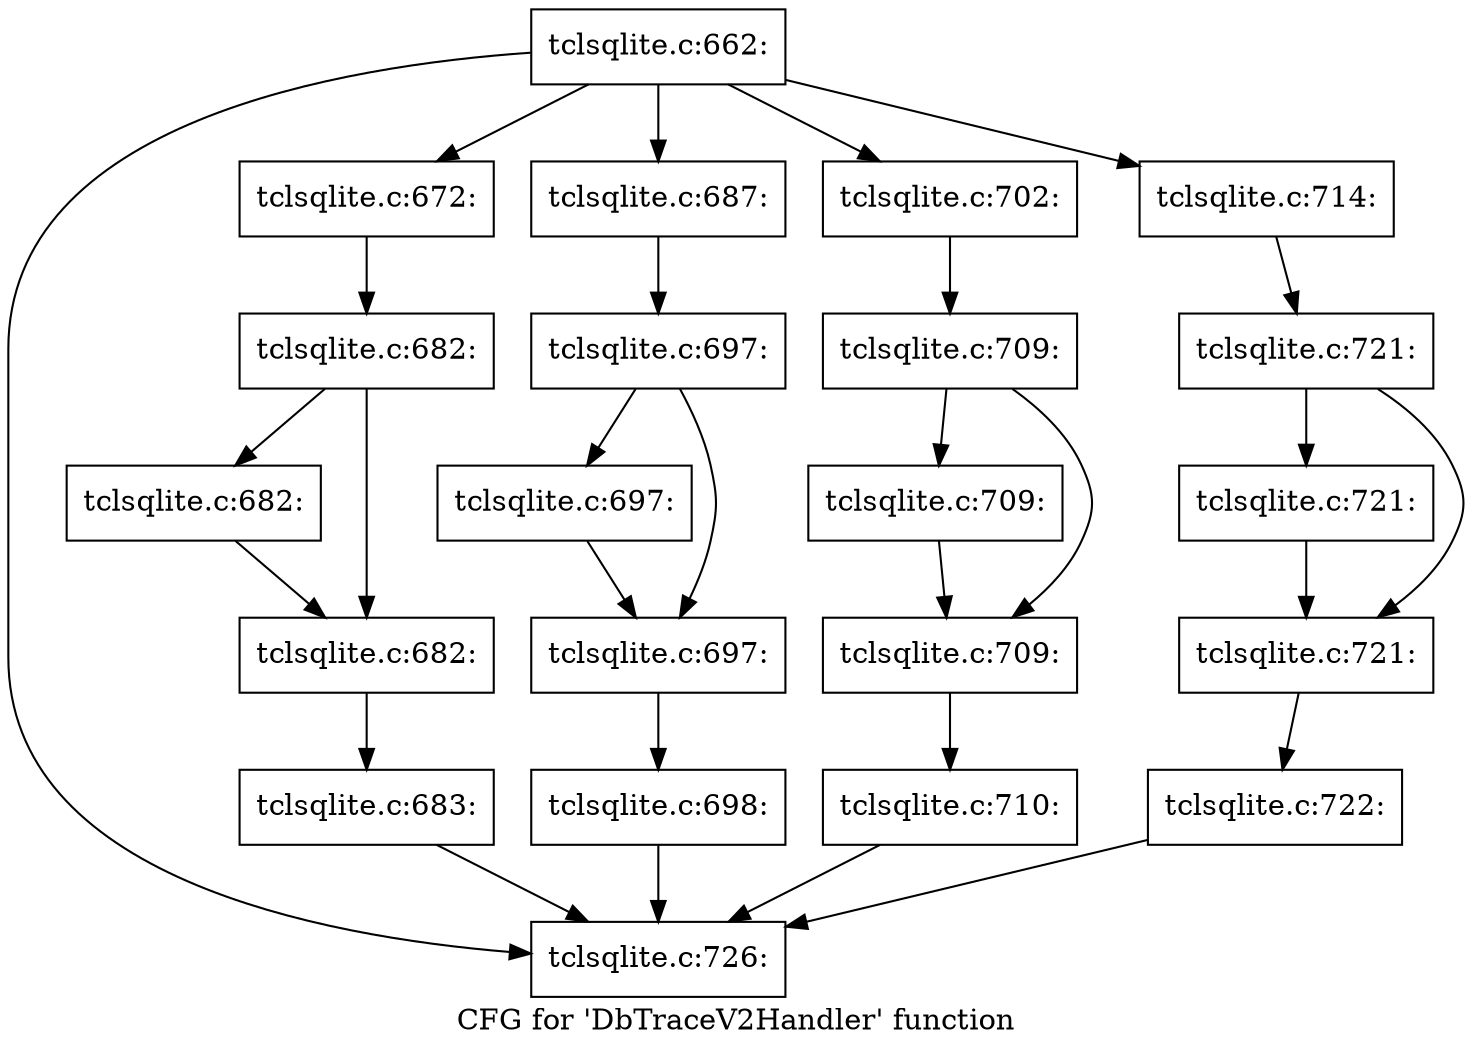 digraph "CFG for 'DbTraceV2Handler' function" {
	label="CFG for 'DbTraceV2Handler' function";

	Node0x55a735b10fc0 [shape=record,label="{tclsqlite.c:662:}"];
	Node0x55a735b10fc0 -> Node0x55a735b14e20;
	Node0x55a735b10fc0 -> Node0x55a735b152f0;
	Node0x55a735b10fc0 -> Node0x55a735b18600;
	Node0x55a735b10fc0 -> Node0x55a735b1c5b0;
	Node0x55a735b10fc0 -> Node0x55a735b1f700;
	Node0x55a735b152f0 [shape=record,label="{tclsqlite.c:672:}"];
	Node0x55a735b152f0 -> Node0x55a735b18650;
	Node0x55a735b18650 [shape=record,label="{tclsqlite.c:682:}"];
	Node0x55a735b18650 -> Node0x55a735b18b50;
	Node0x55a735b18650 -> Node0x55a735b18ba0;
	Node0x55a735b18b50 [shape=record,label="{tclsqlite.c:682:}"];
	Node0x55a735b18b50 -> Node0x55a735b18ba0;
	Node0x55a735b18ba0 [shape=record,label="{tclsqlite.c:682:}"];
	Node0x55a735b18ba0 -> Node0x55a735b185b0;
	Node0x55a735b185b0 [shape=record,label="{tclsqlite.c:683:}"];
	Node0x55a735b185b0 -> Node0x55a735b14e20;
	Node0x55a735b18600 [shape=record,label="{tclsqlite.c:687:}"];
	Node0x55a735b18600 -> Node0x55a735b1c600;
	Node0x55a735b1c600 [shape=record,label="{tclsqlite.c:697:}"];
	Node0x55a735b1c600 -> Node0x55a735b1cb00;
	Node0x55a735b1c600 -> Node0x55a735b1cb50;
	Node0x55a735b1cb00 [shape=record,label="{tclsqlite.c:697:}"];
	Node0x55a735b1cb00 -> Node0x55a735b1cb50;
	Node0x55a735b1cb50 [shape=record,label="{tclsqlite.c:697:}"];
	Node0x55a735b1cb50 -> Node0x55a735b1c560;
	Node0x55a735b1c560 [shape=record,label="{tclsqlite.c:698:}"];
	Node0x55a735b1c560 -> Node0x55a735b14e20;
	Node0x55a735b1c5b0 [shape=record,label="{tclsqlite.c:702:}"];
	Node0x55a735b1c5b0 -> Node0x55a735b1f750;
	Node0x55a735b1f750 [shape=record,label="{tclsqlite.c:709:}"];
	Node0x55a735b1f750 -> Node0x55a7359f0e40;
	Node0x55a735b1f750 -> Node0x55a7359f0e90;
	Node0x55a7359f0e40 [shape=record,label="{tclsqlite.c:709:}"];
	Node0x55a7359f0e40 -> Node0x55a7359f0e90;
	Node0x55a7359f0e90 [shape=record,label="{tclsqlite.c:709:}"];
	Node0x55a7359f0e90 -> Node0x55a735b1f6b0;
	Node0x55a735b1f6b0 [shape=record,label="{tclsqlite.c:710:}"];
	Node0x55a735b1f6b0 -> Node0x55a735b14e20;
	Node0x55a735b1f700 [shape=record,label="{tclsqlite.c:714:}"];
	Node0x55a735b1f700 -> Node0x55a735b248a0;
	Node0x55a735b248a0 [shape=record,label="{tclsqlite.c:721:}"];
	Node0x55a735b248a0 -> Node0x55a735b24da0;
	Node0x55a735b248a0 -> Node0x55a735b24df0;
	Node0x55a735b24da0 [shape=record,label="{tclsqlite.c:721:}"];
	Node0x55a735b24da0 -> Node0x55a735b24df0;
	Node0x55a735b24df0 [shape=record,label="{tclsqlite.c:721:}"];
	Node0x55a735b24df0 -> Node0x55a735b24800;
	Node0x55a735b24800 [shape=record,label="{tclsqlite.c:722:}"];
	Node0x55a735b24800 -> Node0x55a735b14e20;
	Node0x55a735b14e20 [shape=record,label="{tclsqlite.c:726:}"];
}
